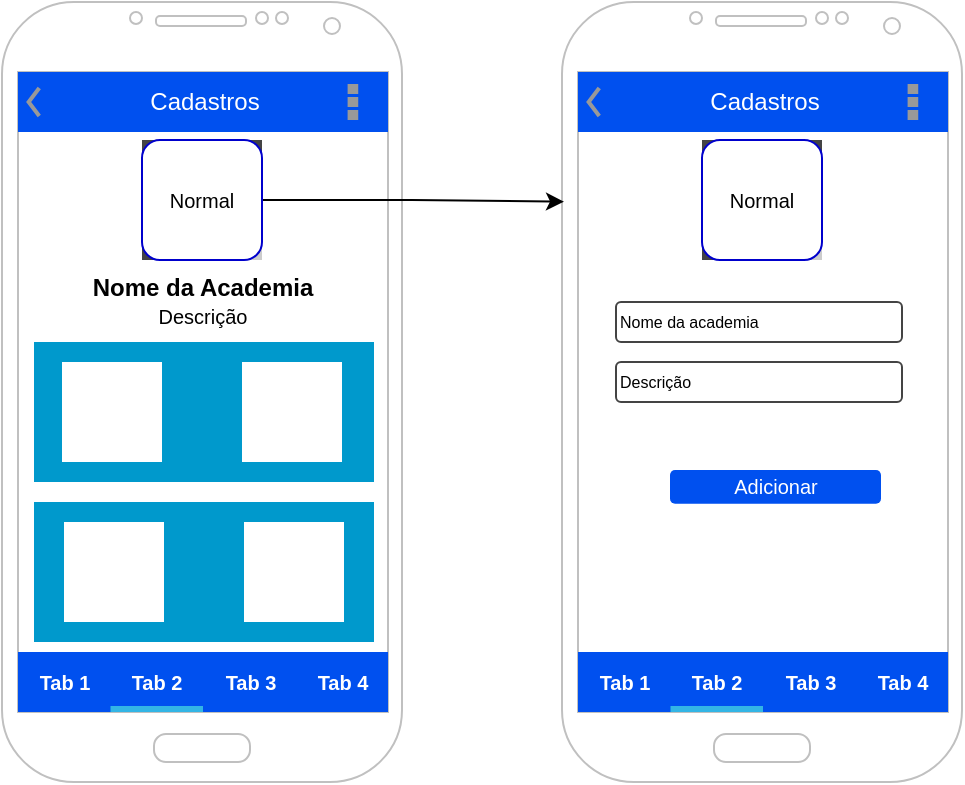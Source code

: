 <mxfile version="20.7.3" type="device"><diagram id="0C7NsFuJ1kVZsRmRxTIT" name="Página-1"><mxGraphModel dx="1434" dy="796" grid="1" gridSize="10" guides="1" tooltips="1" connect="1" arrows="1" fold="1" page="1" pageScale="1" pageWidth="827" pageHeight="1169" math="0" shadow="0"><root><mxCell id="0"/><mxCell id="1" parent="0"/><mxCell id="lSeAJ0XjymQmBLTCaMPe-1" value="" style="verticalLabelPosition=bottom;verticalAlign=top;html=1;shadow=0;dashed=0;strokeWidth=1;shape=mxgraph.android.phone2;strokeColor=#c0c0c0;" vertex="1" parent="1"><mxGeometry x="310" y="210" width="200" height="390" as="geometry"/></mxCell><mxCell id="lSeAJ0XjymQmBLTCaMPe-2" value="&lt;b&gt;Nome da Academia&lt;/b&gt;&lt;br&gt;&lt;font style=&quot;font-size: 10px;&quot;&gt;Descrição&lt;/font&gt;" style="verticalLabelPosition=bottom;verticalAlign=top;html=1;shadow=0;dashed=0;strokeWidth=1;shape=mxgraph.android.contact_badge_normal;sketch=0;" vertex="1" parent="1"><mxGeometry x="380" y="279" width="60" height="60" as="geometry"/></mxCell><mxCell id="lSeAJ0XjymQmBLTCaMPe-3" value="" style="verticalLabelPosition=bottom;verticalAlign=top;html=1;shadow=0;dashed=0;strokeWidth=1;strokeColor=none;shape=rect;fillColor=#0099cc;" vertex="1" parent="1"><mxGeometry x="326" y="380" width="170" height="70" as="geometry"/></mxCell><mxCell id="lSeAJ0XjymQmBLTCaMPe-4" value="" style="verticalLabelPosition=bottom;verticalAlign=top;html=1;shadow=0;dashed=0;strokeWidth=1;strokeColor=none;shape=rect;fillColor=#0099cc;" vertex="1" parent="1"><mxGeometry x="326" y="460" width="170" height="70" as="geometry"/></mxCell><mxCell id="lSeAJ0XjymQmBLTCaMPe-7" value="" style="verticalLabelPosition=bottom;verticalAlign=top;html=1;shadow=0;dashed=0;strokeWidth=1;shape=rect;strokeColor=none;" vertex="1" parent="1"><mxGeometry x="430" y="390" width="50" height="50" as="geometry"/></mxCell><mxCell id="lSeAJ0XjymQmBLTCaMPe-8" value="" style="verticalLabelPosition=bottom;verticalAlign=top;html=1;shadow=0;dashed=0;strokeWidth=1;shape=rect;strokeColor=none;" vertex="1" parent="1"><mxGeometry x="340" y="390" width="50" height="50" as="geometry"/></mxCell><mxCell id="lSeAJ0XjymQmBLTCaMPe-9" value="" style="verticalLabelPosition=bottom;verticalAlign=top;html=1;shadow=0;dashed=0;strokeWidth=1;shape=rect;strokeColor=none;" vertex="1" parent="1"><mxGeometry x="431" y="470" width="50" height="50" as="geometry"/></mxCell><mxCell id="lSeAJ0XjymQmBLTCaMPe-10" value="" style="verticalLabelPosition=bottom;verticalAlign=top;html=1;shadow=0;dashed=0;strokeWidth=1;shape=rect;strokeColor=none;" vertex="1" parent="1"><mxGeometry x="341" y="470" width="50" height="50" as="geometry"/></mxCell><mxCell id="lSeAJ0XjymQmBLTCaMPe-11" value="Cadastros" style="strokeWidth=1;html=1;shadow=0;dashed=0;shape=mxgraph.android.action_bar;fillColor=#0050ef;strokeColor=#001DBC;strokeWidth=2;fontColor=#ffffff;" vertex="1" parent="1"><mxGeometry x="318" y="245" width="185" height="30" as="geometry"/></mxCell><mxCell id="lSeAJ0XjymQmBLTCaMPe-12" value="" style="strokeWidth=1;html=1;shadow=0;dashed=0;shape=mxgraph.android.rrect;rSize=0;fillColor=#0050ef;strokeColor=none;fontSize=10;fontColor=#ffffff;" vertex="1" parent="1"><mxGeometry x="318" y="535" width="185" height="30" as="geometry"/></mxCell><mxCell id="lSeAJ0XjymQmBLTCaMPe-13" value="Tab 1" style="strokeWidth=1;html=1;shadow=0;dashed=0;shape=mxgraph.android.anchor;fontStyle=1;fontColor=#ffffff;fontSize=10;fillColor=none;" vertex="1" parent="lSeAJ0XjymQmBLTCaMPe-12"><mxGeometry width="46.25" height="30" as="geometry"/></mxCell><mxCell id="lSeAJ0XjymQmBLTCaMPe-14" value="Tab 2" style="strokeWidth=1;html=1;shadow=0;dashed=0;shape=mxgraph.android.rrect;rSize=0;fontStyle=1;fillColor=none;strokeColor=none;fontColor=#ffffff;fontSize=10;" vertex="1" parent="lSeAJ0XjymQmBLTCaMPe-12"><mxGeometry x="46.25" width="46.25" height="30" as="geometry"/></mxCell><mxCell id="lSeAJ0XjymQmBLTCaMPe-15" value="" style="strokeWidth=1;html=1;shadow=0;dashed=0;shape=mxgraph.android.rrect;rSize=0;fillColor=#33b5e5;strokeColor=none;fontSize=10;" vertex="1" parent="lSeAJ0XjymQmBLTCaMPe-14"><mxGeometry y="27" width="46.25" height="3" as="geometry"/></mxCell><mxCell id="lSeAJ0XjymQmBLTCaMPe-16" value="Tab 3" style="strokeWidth=1;html=1;shadow=0;dashed=0;shape=mxgraph.android.anchor;fontStyle=1;fontColor=#ffffff;fontSize=10;fillColor=none;" vertex="1" parent="lSeAJ0XjymQmBLTCaMPe-12"><mxGeometry x="92.5" width="46.25" height="30" as="geometry"/></mxCell><mxCell id="lSeAJ0XjymQmBLTCaMPe-17" value="Tab 4" style="strokeWidth=1;html=1;shadow=0;dashed=0;shape=mxgraph.android.anchor;fontStyle=1;fontColor=#ffffff;fontSize=10;fillColor=none;" vertex="1" parent="lSeAJ0XjymQmBLTCaMPe-12"><mxGeometry x="138.75" width="46.25" height="30" as="geometry"/></mxCell><mxCell id="lSeAJ0XjymQmBLTCaMPe-18" value="" style="shape=line;strokeColor=none;direction=south;fontSize=10;fillColor=none;" vertex="1" parent="lSeAJ0XjymQmBLTCaMPe-12"><mxGeometry x="131.5" y="5" width="10" height="20" as="geometry"/></mxCell><mxCell id="lSeAJ0XjymQmBLTCaMPe-19" value="" style="verticalLabelPosition=bottom;verticalAlign=top;html=1;shadow=0;dashed=0;strokeWidth=1;shape=mxgraph.android.phone2;strokeColor=#c0c0c0;" vertex="1" parent="1"><mxGeometry x="590" y="210" width="200" height="390" as="geometry"/></mxCell><mxCell id="lSeAJ0XjymQmBLTCaMPe-20" value="" style="verticalLabelPosition=bottom;verticalAlign=top;html=1;shadow=0;dashed=0;strokeWidth=1;shape=mxgraph.android.contact_badge_normal;sketch=0;" vertex="1" parent="1"><mxGeometry x="660" y="279" width="60" height="60" as="geometry"/></mxCell><mxCell id="lSeAJ0XjymQmBLTCaMPe-27" value="Cadastros" style="strokeWidth=1;html=1;shadow=0;dashed=0;shape=mxgraph.android.action_bar;fillColor=#0050ef;strokeColor=#001DBC;strokeWidth=2;fontColor=#ffffff;" vertex="1" parent="1"><mxGeometry x="598" y="245" width="185" height="30" as="geometry"/></mxCell><mxCell id="lSeAJ0XjymQmBLTCaMPe-28" value="" style="strokeWidth=1;html=1;shadow=0;dashed=0;shape=mxgraph.android.rrect;rSize=0;fillColor=#0050ef;strokeColor=none;fontSize=10;fontColor=#ffffff;" vertex="1" parent="1"><mxGeometry x="598" y="535" width="185" height="30" as="geometry"/></mxCell><mxCell id="lSeAJ0XjymQmBLTCaMPe-29" value="Tab 1" style="strokeWidth=1;html=1;shadow=0;dashed=0;shape=mxgraph.android.anchor;fontStyle=1;fontColor=#ffffff;fontSize=10;fillColor=none;" vertex="1" parent="lSeAJ0XjymQmBLTCaMPe-28"><mxGeometry width="46.25" height="30" as="geometry"/></mxCell><mxCell id="lSeAJ0XjymQmBLTCaMPe-30" value="Tab 2" style="strokeWidth=1;html=1;shadow=0;dashed=0;shape=mxgraph.android.rrect;rSize=0;fontStyle=1;fillColor=none;strokeColor=none;fontColor=#ffffff;fontSize=10;" vertex="1" parent="lSeAJ0XjymQmBLTCaMPe-28"><mxGeometry x="46.25" width="46.25" height="30" as="geometry"/></mxCell><mxCell id="lSeAJ0XjymQmBLTCaMPe-31" value="" style="strokeWidth=1;html=1;shadow=0;dashed=0;shape=mxgraph.android.rrect;rSize=0;fillColor=#33b5e5;strokeColor=none;fontSize=10;" vertex="1" parent="lSeAJ0XjymQmBLTCaMPe-30"><mxGeometry y="27" width="46.25" height="3" as="geometry"/></mxCell><mxCell id="lSeAJ0XjymQmBLTCaMPe-32" value="Tab 3" style="strokeWidth=1;html=1;shadow=0;dashed=0;shape=mxgraph.android.anchor;fontStyle=1;fontColor=#ffffff;fontSize=10;fillColor=none;" vertex="1" parent="lSeAJ0XjymQmBLTCaMPe-28"><mxGeometry x="92.5" width="46.25" height="30" as="geometry"/></mxCell><mxCell id="lSeAJ0XjymQmBLTCaMPe-33" value="Tab 4" style="strokeWidth=1;html=1;shadow=0;dashed=0;shape=mxgraph.android.anchor;fontStyle=1;fontColor=#ffffff;fontSize=10;fillColor=none;" vertex="1" parent="lSeAJ0XjymQmBLTCaMPe-28"><mxGeometry x="138.75" width="46.25" height="30" as="geometry"/></mxCell><mxCell id="lSeAJ0XjymQmBLTCaMPe-34" value="" style="shape=line;strokeColor=none;direction=south;fontSize=10;fillColor=none;" vertex="1" parent="lSeAJ0XjymQmBLTCaMPe-28"><mxGeometry x="131.5" y="5" width="10" height="20" as="geometry"/></mxCell><mxCell id="lSeAJ0XjymQmBLTCaMPe-35" value="Adicionar" style="rounded=1;html=1;shadow=0;dashed=0;whiteSpace=wrap;fontSize=10;fillColor=#0050ef;align=center;strokeColor=none;fontColor=#ffffff;" vertex="1" parent="1"><mxGeometry x="644" y="444" width="105.5" height="16.88" as="geometry"/></mxCell><mxCell id="lSeAJ0XjymQmBLTCaMPe-36" value="Nome da academia" style="strokeWidth=1;html=1;shadow=0;dashed=0;shape=mxgraph.ios.iTextInput;strokeColor=#444444;buttonText=;fontSize=8;whiteSpace=wrap;align=left;fillColor=none;" vertex="1" parent="1"><mxGeometry x="617" y="360" width="143" height="20" as="geometry"/></mxCell><mxCell id="lSeAJ0XjymQmBLTCaMPe-37" value="Descrição" style="strokeWidth=1;html=1;shadow=0;dashed=0;shape=mxgraph.ios.iTextInput;strokeColor=#444444;buttonText=;fontSize=8;whiteSpace=wrap;align=left;fillColor=none;" vertex="1" parent="1"><mxGeometry x="617" y="390" width="143" height="20" as="geometry"/></mxCell><mxCell id="lSeAJ0XjymQmBLTCaMPe-40" style="edgeStyle=orthogonalEdgeStyle;rounded=0;orthogonalLoop=1;jettySize=auto;html=1;entryX=0.005;entryY=0.256;entryDx=0;entryDy=0;entryPerimeter=0;fontSize=10;" edge="1" parent="1" source="lSeAJ0XjymQmBLTCaMPe-38" target="lSeAJ0XjymQmBLTCaMPe-19"><mxGeometry relative="1" as="geometry"/></mxCell><mxCell id="lSeAJ0XjymQmBLTCaMPe-38" value="Normal" style="rounded=1;html=1;shadow=0;dashed=0;whiteSpace=wrap;fontSize=10;align=center;strokeColor=#0000CC;" vertex="1" parent="1"><mxGeometry x="380" y="279" width="60" height="60" as="geometry"/></mxCell><mxCell id="lSeAJ0XjymQmBLTCaMPe-39" value="Normal" style="rounded=1;html=1;shadow=0;dashed=0;whiteSpace=wrap;fontSize=10;align=center;strokeColor=#0000CC;" vertex="1" parent="1"><mxGeometry x="660" y="279" width="60" height="60" as="geometry"/></mxCell></root></mxGraphModel></diagram></mxfile>